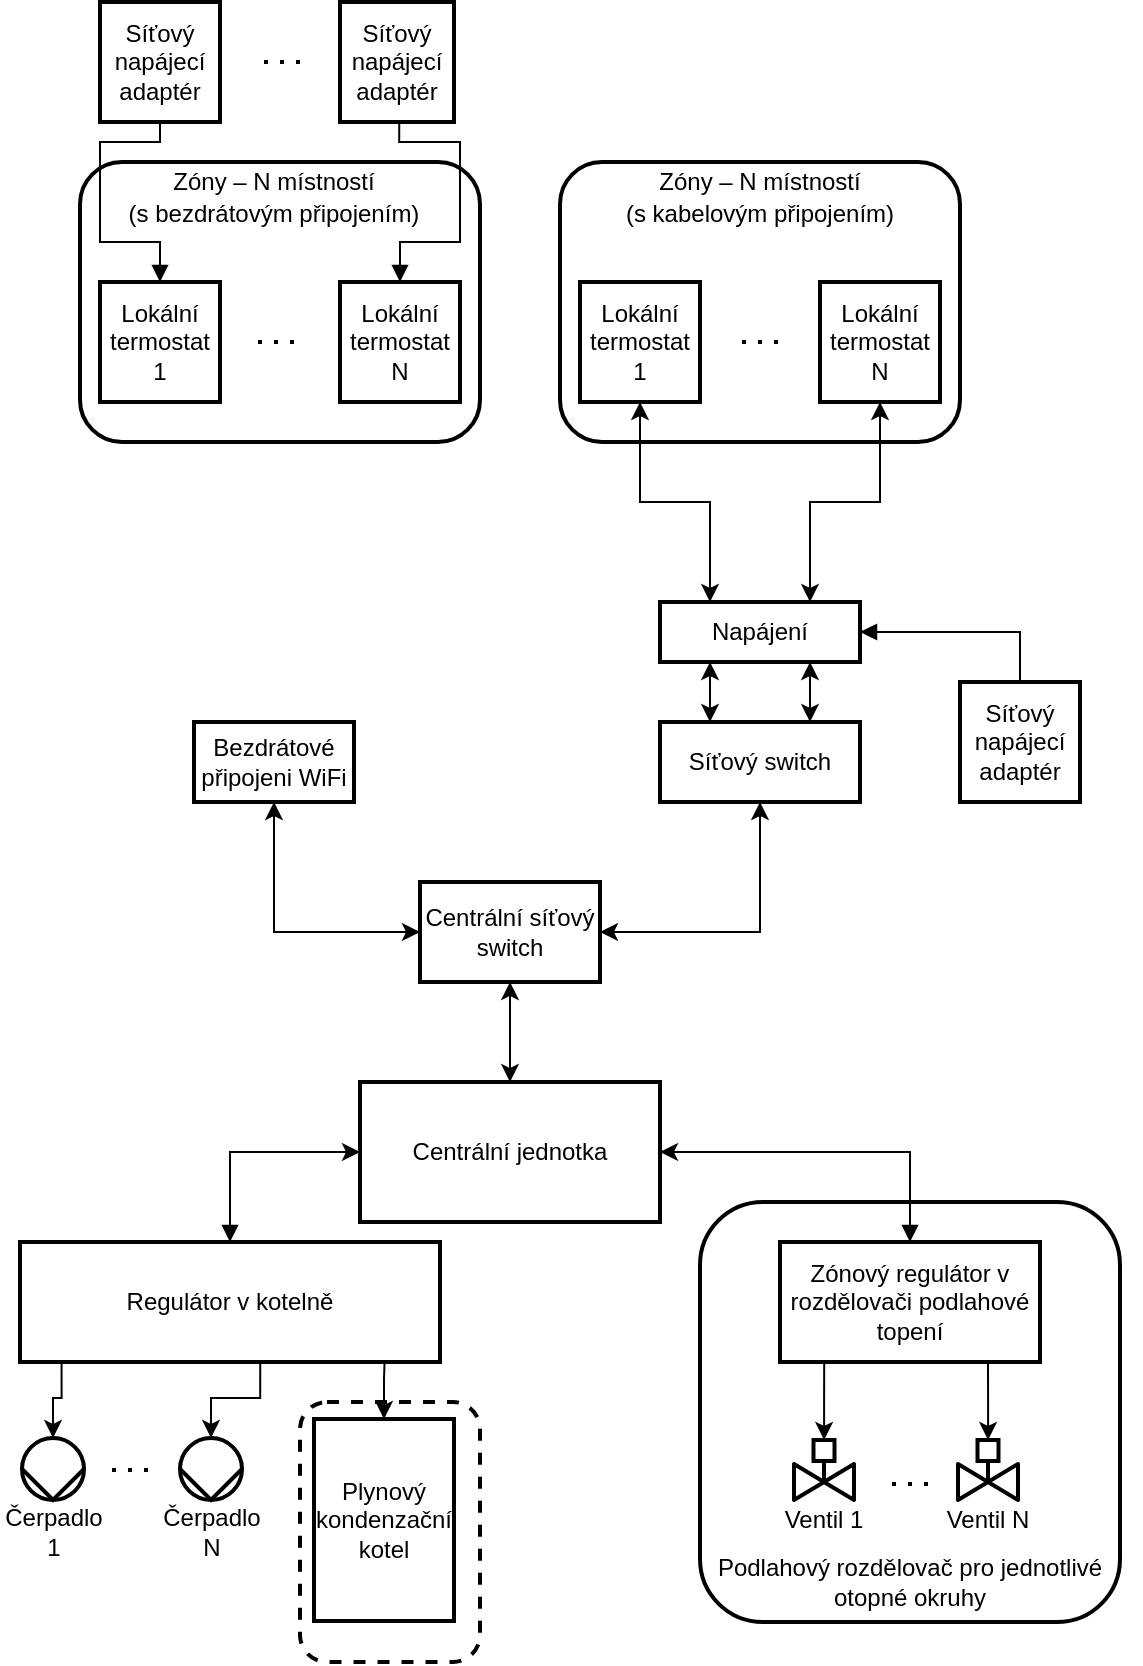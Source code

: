 <mxfile version="13.9.7" type="device"><diagram id="OQWnciAQnM_iIbDHGHQT" name="Page-1"><mxGraphModel dx="2235" dy="1270" grid="1" gridSize="10" guides="1" tooltips="1" connect="1" arrows="1" fold="1" page="1" pageScale="1" pageWidth="827" pageHeight="1169" math="0" shadow="0"><root><mxCell id="0"/><mxCell id="1" parent="0"/><mxCell id="rNNqhviS-toqoHtGZwfO-74" value="" style="rounded=1;whiteSpace=wrap;html=1;strokeWidth=2;fillColor=none;" vertex="1" parent="1"><mxGeometry x="510" y="700" width="210" height="210" as="geometry"/></mxCell><mxCell id="rNNqhviS-toqoHtGZwfO-22" value="" style="rounded=1;whiteSpace=wrap;html=1;strokeWidth=2;fillColor=none;" vertex="1" parent="1"><mxGeometry x="200" y="180" width="200" height="140" as="geometry"/></mxCell><mxCell id="rNNqhviS-toqoHtGZwfO-32" value="" style="rounded=1;whiteSpace=wrap;html=1;strokeWidth=2;fillColor=none;" vertex="1" parent="1"><mxGeometry x="440" y="180" width="200" height="140" as="geometry"/></mxCell><mxCell id="rNNqhviS-toqoHtGZwfO-5" style="edgeStyle=orthogonalEdgeStyle;rounded=0;orthogonalLoop=1;jettySize=auto;html=1;exitX=0.5;exitY=0;exitDx=0;exitDy=0;entryX=0.5;entryY=1;entryDx=0;entryDy=0;startArrow=classic;startFill=1;" edge="1" parent="1" source="rNNqhviS-toqoHtGZwfO-1" target="rNNqhviS-toqoHtGZwfO-4"><mxGeometry relative="1" as="geometry"><Array as="points"><mxPoint x="415" y="610"/><mxPoint x="415" y="610"/></Array></mxGeometry></mxCell><mxCell id="rNNqhviS-toqoHtGZwfO-62" style="edgeStyle=orthogonalEdgeStyle;rounded=0;orthogonalLoop=1;jettySize=auto;html=1;entryX=0.5;entryY=0;entryDx=0;entryDy=0;startArrow=classic;startFill=1;endArrow=block;endFill=1;exitX=0;exitY=0.5;exitDx=0;exitDy=0;" edge="1" parent="1" source="rNNqhviS-toqoHtGZwfO-1" target="rNNqhviS-toqoHtGZwfO-59"><mxGeometry relative="1" as="geometry"/></mxCell><mxCell id="rNNqhviS-toqoHtGZwfO-63" style="edgeStyle=orthogonalEdgeStyle;rounded=0;orthogonalLoop=1;jettySize=auto;html=1;exitX=1;exitY=0.5;exitDx=0;exitDy=0;startArrow=classic;startFill=1;endArrow=block;endFill=1;" edge="1" parent="1" source="rNNqhviS-toqoHtGZwfO-1" target="rNNqhviS-toqoHtGZwfO-60"><mxGeometry relative="1" as="geometry"/></mxCell><mxCell id="rNNqhviS-toqoHtGZwfO-1" value="Centrální jednotka" style="whiteSpace=wrap;html=1;fillColor=none;strokeWidth=2;" vertex="1" parent="1"><mxGeometry x="340" y="640" width="150" height="70" as="geometry"/></mxCell><mxCell id="rNNqhviS-toqoHtGZwfO-6" style="edgeStyle=orthogonalEdgeStyle;rounded=0;orthogonalLoop=1;jettySize=auto;html=1;exitX=0;exitY=0.5;exitDx=0;exitDy=0;entryX=0.5;entryY=1;entryDx=0;entryDy=0;startArrow=classic;startFill=1;" edge="1" parent="1" source="rNNqhviS-toqoHtGZwfO-4" target="rNNqhviS-toqoHtGZwfO-2"><mxGeometry relative="1" as="geometry"/></mxCell><mxCell id="rNNqhviS-toqoHtGZwfO-4" value="Centrální síťový switch" style="rounded=0;whiteSpace=wrap;html=1;strokeWidth=2;fillColor=none;" vertex="1" parent="1"><mxGeometry x="370" y="540" width="90" height="50" as="geometry"/></mxCell><mxCell id="rNNqhviS-toqoHtGZwfO-12" style="edgeStyle=orthogonalEdgeStyle;rounded=0;orthogonalLoop=1;jettySize=auto;html=1;exitX=0.5;exitY=1;exitDx=0;exitDy=0;startArrow=classic;startFill=1;" edge="1" parent="1" source="rNNqhviS-toqoHtGZwfO-1" target="rNNqhviS-toqoHtGZwfO-1"><mxGeometry relative="1" as="geometry"/></mxCell><mxCell id="rNNqhviS-toqoHtGZwfO-17" value="" style="shape=image;html=1;verticalAlign=top;verticalLabelPosition=bottom;labelBackgroundColor=#ffffff;imageAspect=0;image=https://cdn2.iconfinder.com/data/icons/shopping-elements-6/64/22-Flash_Sale_and_Thunder-128.png;strokeWidth=2;fillColor=none;rotation=345;" vertex="1" parent="1"><mxGeometry x="223" y="330" width="50" height="90" as="geometry"/></mxCell><mxCell id="rNNqhviS-toqoHtGZwfO-18" value="" style="shape=image;html=1;verticalAlign=top;verticalLabelPosition=bottom;labelBackgroundColor=#ffffff;imageAspect=0;image=https://cdn2.iconfinder.com/data/icons/shopping-elements-6/64/22-Flash_Sale_and_Thunder-128.png;strokeWidth=2;fillColor=none;rotation=15;" vertex="1" parent="1"><mxGeometry x="327" y="330" width="50" height="90" as="geometry"/></mxCell><mxCell id="rNNqhviS-toqoHtGZwfO-27" value="" style="group" vertex="1" connectable="0" parent="1"><mxGeometry x="257" y="412" width="80" height="88" as="geometry"/></mxCell><mxCell id="rNNqhviS-toqoHtGZwfO-2" value="Bezdrátové připojeni WiFi" style="rounded=0;whiteSpace=wrap;html=1;strokeWidth=2;fillColor=none;" vertex="1" parent="rNNqhviS-toqoHtGZwfO-27"><mxGeometry y="48" width="80" height="40" as="geometry"/></mxCell><mxCell id="rNNqhviS-toqoHtGZwfO-13" value="" style="shape=image;html=1;verticalAlign=top;verticalLabelPosition=bottom;labelBackgroundColor=#ffffff;imageAspect=0;aspect=fixed;image=https://cdn2.iconfinder.com/data/icons/electronics-17/24/electronics-12-128.png;strokeWidth=2;fillColor=none;" vertex="1" parent="rNNqhviS-toqoHtGZwfO-27"><mxGeometry x="16" width="48" height="48" as="geometry"/></mxCell><mxCell id="rNNqhviS-toqoHtGZwfO-43" style="edgeStyle=orthogonalEdgeStyle;rounded=0;orthogonalLoop=1;jettySize=auto;html=1;exitX=0.5;exitY=1;exitDx=0;exitDy=0;startArrow=classic;startFill=1;entryX=0.25;entryY=0;entryDx=0;entryDy=0;" edge="1" parent="1" source="rNNqhviS-toqoHtGZwfO-29" target="rNNqhviS-toqoHtGZwfO-45"><mxGeometry relative="1" as="geometry"><mxPoint x="519" y="400" as="targetPoint"/></mxGeometry></mxCell><mxCell id="rNNqhviS-toqoHtGZwfO-29" value="Lokální termostat 1" style="whiteSpace=wrap;html=1;aspect=fixed;strokeWidth=2;fillColor=none;" vertex="1" parent="1"><mxGeometry x="450" y="240" width="60" height="60" as="geometry"/></mxCell><mxCell id="rNNqhviS-toqoHtGZwfO-44" style="edgeStyle=orthogonalEdgeStyle;rounded=0;orthogonalLoop=1;jettySize=auto;html=1;exitX=0.5;exitY=1;exitDx=0;exitDy=0;startArrow=classic;startFill=1;entryX=0.75;entryY=0;entryDx=0;entryDy=0;" edge="1" parent="1" source="rNNqhviS-toqoHtGZwfO-30" target="rNNqhviS-toqoHtGZwfO-45"><mxGeometry relative="1" as="geometry"><mxPoint x="566" y="400" as="targetPoint"/></mxGeometry></mxCell><mxCell id="rNNqhviS-toqoHtGZwfO-30" value="Lokální termostat N" style="whiteSpace=wrap;html=1;aspect=fixed;strokeWidth=2;fillColor=none;" vertex="1" parent="1"><mxGeometry x="570" y="240" width="60" height="60" as="geometry"/></mxCell><mxCell id="rNNqhviS-toqoHtGZwfO-31" value="" style="endArrow=none;dashed=1;html=1;dashPattern=1 3;strokeWidth=2;" edge="1" parent="1"><mxGeometry x="436" y="180" width="50" height="50" as="geometry"><mxPoint x="549" y="270" as="sourcePoint"/><mxPoint x="529" y="270" as="targetPoint"/></mxGeometry></mxCell><mxCell id="rNNqhviS-toqoHtGZwfO-33" value="Zóny – N místností" style="text;html=1;strokeColor=none;fillColor=none;align=center;verticalAlign=middle;whiteSpace=wrap;rounded=0;" vertex="1" parent="1"><mxGeometry x="475" y="180" width="130" height="20" as="geometry"/></mxCell><mxCell id="rNNqhviS-toqoHtGZwfO-34" value="(s kabelovým připojením)" style="text;html=1;strokeColor=none;fillColor=none;align=center;verticalAlign=middle;whiteSpace=wrap;rounded=0;" vertex="1" parent="1"><mxGeometry x="445" y="196" width="190" height="20" as="geometry"/></mxCell><mxCell id="rNNqhviS-toqoHtGZwfO-7" value="Lokální termostat 1" style="whiteSpace=wrap;html=1;strokeWidth=2;fillColor=none;" vertex="1" parent="1"><mxGeometry x="210" y="240" width="60" height="60" as="geometry"/></mxCell><mxCell id="rNNqhviS-toqoHtGZwfO-8" value="Lokální termostat N" style="whiteSpace=wrap;html=1;strokeWidth=2;fillColor=none;" vertex="1" parent="1"><mxGeometry x="330" y="240" width="60" height="60" as="geometry"/></mxCell><mxCell id="rNNqhviS-toqoHtGZwfO-21" value="" style="endArrow=none;dashed=1;html=1;dashPattern=1 3;strokeWidth=2;" edge="1" parent="1"><mxGeometry x="194" y="180" width="50" height="50" as="geometry"><mxPoint x="307" y="270" as="sourcePoint"/><mxPoint x="287" y="270" as="targetPoint"/></mxGeometry></mxCell><mxCell id="rNNqhviS-toqoHtGZwfO-23" value="Zóny – N místností" style="text;html=1;strokeColor=none;fillColor=none;align=center;verticalAlign=middle;whiteSpace=wrap;rounded=0;" vertex="1" parent="1"><mxGeometry x="232" y="180" width="130" height="20" as="geometry"/></mxCell><mxCell id="rNNqhviS-toqoHtGZwfO-24" value="(s bezdrátovým připojením)" style="text;html=1;strokeColor=none;fillColor=none;align=center;verticalAlign=middle;whiteSpace=wrap;rounded=0;" vertex="1" parent="1"><mxGeometry x="202" y="196" width="190" height="20" as="geometry"/></mxCell><mxCell id="rNNqhviS-toqoHtGZwfO-49" style="edgeStyle=orthogonalEdgeStyle;rounded=0;orthogonalLoop=1;jettySize=auto;html=1;entryX=0.25;entryY=1;entryDx=0;entryDy=0;startArrow=classic;startFill=1;exitX=0.25;exitY=0;exitDx=0;exitDy=0;" edge="1" parent="1" source="rNNqhviS-toqoHtGZwfO-41" target="rNNqhviS-toqoHtGZwfO-45"><mxGeometry relative="1" as="geometry"/></mxCell><mxCell id="rNNqhviS-toqoHtGZwfO-50" style="edgeStyle=orthogonalEdgeStyle;rounded=0;orthogonalLoop=1;jettySize=auto;html=1;entryX=1;entryY=0.5;entryDx=0;entryDy=0;startArrow=classic;startFill=1;exitX=0.5;exitY=1;exitDx=0;exitDy=0;" edge="1" parent="1" source="rNNqhviS-toqoHtGZwfO-41" target="rNNqhviS-toqoHtGZwfO-4"><mxGeometry relative="1" as="geometry"/></mxCell><mxCell id="rNNqhviS-toqoHtGZwfO-41" value="Síťový switch" style="whiteSpace=wrap;html=1;strokeWidth=2;fillColor=none;" vertex="1" parent="1"><mxGeometry x="490" y="460" width="100" height="40" as="geometry"/></mxCell><mxCell id="rNNqhviS-toqoHtGZwfO-47" style="edgeStyle=orthogonalEdgeStyle;rounded=0;orthogonalLoop=1;jettySize=auto;html=1;entryX=0.75;entryY=0;entryDx=0;entryDy=0;startArrow=classic;startFill=1;" edge="1" parent="1" source="rNNqhviS-toqoHtGZwfO-45" target="rNNqhviS-toqoHtGZwfO-41"><mxGeometry relative="1" as="geometry"><Array as="points"><mxPoint x="565" y="440"/><mxPoint x="565" y="440"/></Array></mxGeometry></mxCell><mxCell id="rNNqhviS-toqoHtGZwfO-45" value="Napájení" style="rounded=0;whiteSpace=wrap;html=1;strokeWidth=2;fillColor=none;" vertex="1" parent="1"><mxGeometry x="490" y="400" width="100" height="30" as="geometry"/></mxCell><mxCell id="rNNqhviS-toqoHtGZwfO-52" style="edgeStyle=orthogonalEdgeStyle;rounded=0;orthogonalLoop=1;jettySize=auto;html=1;entryX=1;entryY=0.5;entryDx=0;entryDy=0;startArrow=none;startFill=0;exitX=0.5;exitY=0;exitDx=0;exitDy=0;endArrow=block;endFill=1;" edge="1" parent="1" source="rNNqhviS-toqoHtGZwfO-51" target="rNNqhviS-toqoHtGZwfO-45"><mxGeometry relative="1" as="geometry"/></mxCell><mxCell id="rNNqhviS-toqoHtGZwfO-51" value="Síťový napájecí adaptér" style="rounded=0;whiteSpace=wrap;html=1;strokeWidth=2;fillColor=none;" vertex="1" parent="1"><mxGeometry x="640" y="440" width="60" height="60" as="geometry"/></mxCell><mxCell id="rNNqhviS-toqoHtGZwfO-56" style="edgeStyle=orthogonalEdgeStyle;rounded=0;orthogonalLoop=1;jettySize=auto;html=1;entryX=0.5;entryY=0;entryDx=0;entryDy=0;startArrow=none;startFill=0;endArrow=block;endFill=1;exitX=0.5;exitY=1;exitDx=0;exitDy=0;" edge="1" parent="1" source="rNNqhviS-toqoHtGZwfO-53" target="rNNqhviS-toqoHtGZwfO-7"><mxGeometry relative="1" as="geometry"><Array as="points"><mxPoint x="240" y="170"/><mxPoint x="210" y="170"/><mxPoint x="210" y="220"/><mxPoint x="240" y="220"/></Array></mxGeometry></mxCell><mxCell id="rNNqhviS-toqoHtGZwfO-53" value="Síťový napájecí adaptér" style="rounded=0;whiteSpace=wrap;html=1;strokeWidth=2;fillColor=none;" vertex="1" parent="1"><mxGeometry x="210" y="100" width="60" height="60" as="geometry"/></mxCell><mxCell id="rNNqhviS-toqoHtGZwfO-55" style="edgeStyle=orthogonalEdgeStyle;rounded=0;orthogonalLoop=1;jettySize=auto;html=1;entryX=0.5;entryY=0;entryDx=0;entryDy=0;startArrow=none;startFill=0;endArrow=block;endFill=1;exitX=0.52;exitY=0.998;exitDx=0;exitDy=0;exitPerimeter=0;" edge="1" parent="1" source="rNNqhviS-toqoHtGZwfO-54" target="rNNqhviS-toqoHtGZwfO-8"><mxGeometry relative="1" as="geometry"><Array as="points"><mxPoint x="360" y="170"/><mxPoint x="390" y="170"/><mxPoint x="390" y="220"/><mxPoint x="360" y="220"/></Array></mxGeometry></mxCell><mxCell id="rNNqhviS-toqoHtGZwfO-54" value="Síťový napájecí adaptér" style="rounded=0;whiteSpace=wrap;html=1;strokeWidth=2;fillColor=none;" vertex="1" parent="1"><mxGeometry x="330" y="100" width="57" height="60" as="geometry"/></mxCell><mxCell id="rNNqhviS-toqoHtGZwfO-58" value="" style="endArrow=none;dashed=1;html=1;dashPattern=1 3;strokeWidth=2;" edge="1" parent="1"><mxGeometry x="197" y="40" width="50" height="50" as="geometry"><mxPoint x="310" y="130" as="sourcePoint"/><mxPoint x="290" y="130" as="targetPoint"/></mxGeometry></mxCell><mxCell id="rNNqhviS-toqoHtGZwfO-59" value="Regulátor v kotelně" style="rounded=0;whiteSpace=wrap;html=1;strokeWidth=2;fillColor=none;" vertex="1" parent="1"><mxGeometry x="170" y="720" width="210" height="60" as="geometry"/></mxCell><mxCell id="rNNqhviS-toqoHtGZwfO-60" value="Zónový regulátor v rozdělovači podlahové topení" style="rounded=0;whiteSpace=wrap;html=1;strokeWidth=2;fillColor=none;" vertex="1" parent="1"><mxGeometry x="550" y="720" width="130" height="60" as="geometry"/></mxCell><mxCell id="rNNqhviS-toqoHtGZwfO-65" value="" style="verticalLabelPosition=bottom;align=center;html=1;verticalAlign=top;pointerEvents=1;dashed=0;shape=mxgraph.pid2valves.valve;valveType=gate;actuator=powered;strokeWidth=2;fillColor=none;" vertex="1" parent="1"><mxGeometry x="557" y="819" width="30" height="30" as="geometry"/></mxCell><mxCell id="rNNqhviS-toqoHtGZwfO-66" value="" style="part=1;strokeColor=none;fillColor=none;fontStyle=1;fontSize=14;" vertex="1" parent="rNNqhviS-toqoHtGZwfO-65"><mxGeometry x="9.75" width="10.5" height="10.5" as="geometry"/></mxCell><mxCell id="rNNqhviS-toqoHtGZwfO-67" value="" style="verticalLabelPosition=bottom;align=center;html=1;verticalAlign=top;pointerEvents=1;dashed=0;shape=mxgraph.pid2valves.valve;valveType=gate;actuator=powered;strokeWidth=2;fillColor=none;" vertex="1" parent="1"><mxGeometry x="639" y="819" width="30" height="30" as="geometry"/></mxCell><mxCell id="rNNqhviS-toqoHtGZwfO-68" value="" style="part=1;strokeColor=none;fillColor=none;fontStyle=1;fontSize=14;" vertex="1" parent="rNNqhviS-toqoHtGZwfO-67"><mxGeometry x="9.75" width="10.5" height="10.5" as="geometry"/></mxCell><mxCell id="rNNqhviS-toqoHtGZwfO-71" value="" style="endArrow=none;dashed=1;html=1;dashPattern=1 3;strokeWidth=2;" edge="1" parent="1"><mxGeometry x="511" y="751" width="50" height="50" as="geometry"><mxPoint x="624" y="841" as="sourcePoint"/><mxPoint x="604" y="841" as="targetPoint"/></mxGeometry></mxCell><mxCell id="rNNqhviS-toqoHtGZwfO-72" value="Ventil 1" style="text;html=1;strokeColor=none;fillColor=none;align=center;verticalAlign=middle;whiteSpace=wrap;rounded=0;" vertex="1" parent="1"><mxGeometry x="547" y="849" width="50" height="20" as="geometry"/></mxCell><mxCell id="rNNqhviS-toqoHtGZwfO-73" value="Ventil N" style="text;html=1;strokeColor=none;fillColor=none;align=center;verticalAlign=middle;whiteSpace=wrap;rounded=0;" vertex="1" parent="1"><mxGeometry x="629" y="849" width="50" height="20" as="geometry"/></mxCell><mxCell id="rNNqhviS-toqoHtGZwfO-75" value="Podlahový rozdělovač pro jednotlivé otopné okruhy" style="text;html=1;strokeColor=none;fillColor=none;align=center;verticalAlign=middle;whiteSpace=wrap;rounded=0;" vertex="1" parent="1"><mxGeometry x="500" y="880" width="230" height="20" as="geometry"/></mxCell><mxCell id="rNNqhviS-toqoHtGZwfO-80" style="edgeStyle=orthogonalEdgeStyle;rounded=0;orthogonalLoop=1;jettySize=auto;html=1;startArrow=classic;startFill=1;endArrow=none;endFill=0;entryX=0.17;entryY=1.005;entryDx=0;entryDy=0;entryPerimeter=0;" edge="1" parent="1" source="rNNqhviS-toqoHtGZwfO-66" target="rNNqhviS-toqoHtGZwfO-60"><mxGeometry relative="1" as="geometry"><Array as="points"><mxPoint x="572" y="800"/><mxPoint x="572" y="800"/></Array></mxGeometry></mxCell><mxCell id="rNNqhviS-toqoHtGZwfO-81" style="edgeStyle=orthogonalEdgeStyle;rounded=0;orthogonalLoop=1;jettySize=auto;html=1;startArrow=classic;startFill=1;endArrow=none;endFill=0;entryX=0.8;entryY=1.006;entryDx=0;entryDy=0;entryPerimeter=0;" edge="1" parent="1" source="rNNqhviS-toqoHtGZwfO-68" target="rNNqhviS-toqoHtGZwfO-60"><mxGeometry relative="1" as="geometry"/></mxCell><mxCell id="rNNqhviS-toqoHtGZwfO-86" style="edgeStyle=orthogonalEdgeStyle;rounded=0;orthogonalLoop=1;jettySize=auto;html=1;entryX=0.099;entryY=1.017;entryDx=0;entryDy=0;entryPerimeter=0;startArrow=classic;startFill=1;endArrow=none;endFill=0;" edge="1" parent="1" source="rNNqhviS-toqoHtGZwfO-84" target="rNNqhviS-toqoHtGZwfO-59"><mxGeometry relative="1" as="geometry"/></mxCell><mxCell id="rNNqhviS-toqoHtGZwfO-84" value="" style="shape=mxgraph.pid.pumps_-_iso.pump_(liquid);html=1;pointerEvents=1;align=center;verticalLabelPosition=bottom;verticalAlign=top;dashed=0;strokeWidth=2;fillColor=none;aspect=fixed;rotation=90;" vertex="1" parent="1"><mxGeometry x="171" y="818" width="31" height="31" as="geometry"/></mxCell><mxCell id="rNNqhviS-toqoHtGZwfO-87" style="edgeStyle=orthogonalEdgeStyle;rounded=0;orthogonalLoop=1;jettySize=auto;html=1;entryX=0.572;entryY=1;entryDx=0;entryDy=0;entryPerimeter=0;startArrow=classic;startFill=1;endArrow=none;endFill=0;" edge="1" parent="1" source="rNNqhviS-toqoHtGZwfO-85" target="rNNqhviS-toqoHtGZwfO-59"><mxGeometry relative="1" as="geometry"/></mxCell><mxCell id="rNNqhviS-toqoHtGZwfO-85" value="" style="shape=mxgraph.pid.pumps_-_iso.pump_(liquid);html=1;pointerEvents=1;align=center;verticalLabelPosition=bottom;verticalAlign=top;dashed=0;strokeWidth=2;fillColor=none;aspect=fixed;rotation=90;" vertex="1" parent="1"><mxGeometry x="250" y="818" width="31" height="31" as="geometry"/></mxCell><mxCell id="rNNqhviS-toqoHtGZwfO-88" value="" style="endArrow=none;dashed=1;html=1;dashPattern=1 3;strokeWidth=2;" edge="1" parent="1"><mxGeometry x="121" y="744" width="50" height="50" as="geometry"><mxPoint x="234" y="834" as="sourcePoint"/><mxPoint x="214" y="834" as="targetPoint"/></mxGeometry></mxCell><mxCell id="rNNqhviS-toqoHtGZwfO-90" style="edgeStyle=orthogonalEdgeStyle;rounded=0;orthogonalLoop=1;jettySize=auto;html=1;entryX=0.868;entryY=0.998;entryDx=0;entryDy=0;entryPerimeter=0;startArrow=classic;startFill=1;endArrow=none;endFill=0;" edge="1" parent="1" source="rNNqhviS-toqoHtGZwfO-89" target="rNNqhviS-toqoHtGZwfO-59"><mxGeometry relative="1" as="geometry"/></mxCell><mxCell id="rNNqhviS-toqoHtGZwfO-89" value="Plynový kondenzační kotel" style="rounded=0;whiteSpace=wrap;html=1;strokeWidth=2;fillColor=none;" vertex="1" parent="1"><mxGeometry x="317" y="808.5" width="70" height="101" as="geometry"/></mxCell><mxCell id="rNNqhviS-toqoHtGZwfO-91" value="" style="rounded=1;whiteSpace=wrap;html=1;strokeWidth=2;fillColor=none;dashed=1;" vertex="1" parent="1"><mxGeometry x="310" y="800" width="90" height="130" as="geometry"/></mxCell><mxCell id="rNNqhviS-toqoHtGZwfO-92" value="Čerpadlo 1" style="text;html=1;strokeColor=none;fillColor=none;align=center;verticalAlign=middle;whiteSpace=wrap;rounded=0;" vertex="1" parent="1"><mxGeometry x="160.75" y="855" width="51.5" height="20" as="geometry"/></mxCell><mxCell id="rNNqhviS-toqoHtGZwfO-93" value="Čerpadlo N" style="text;html=1;strokeColor=none;fillColor=none;align=center;verticalAlign=middle;whiteSpace=wrap;rounded=0;" vertex="1" parent="1"><mxGeometry x="239.75" y="855" width="51.5" height="20" as="geometry"/></mxCell></root></mxGraphModel></diagram></mxfile>